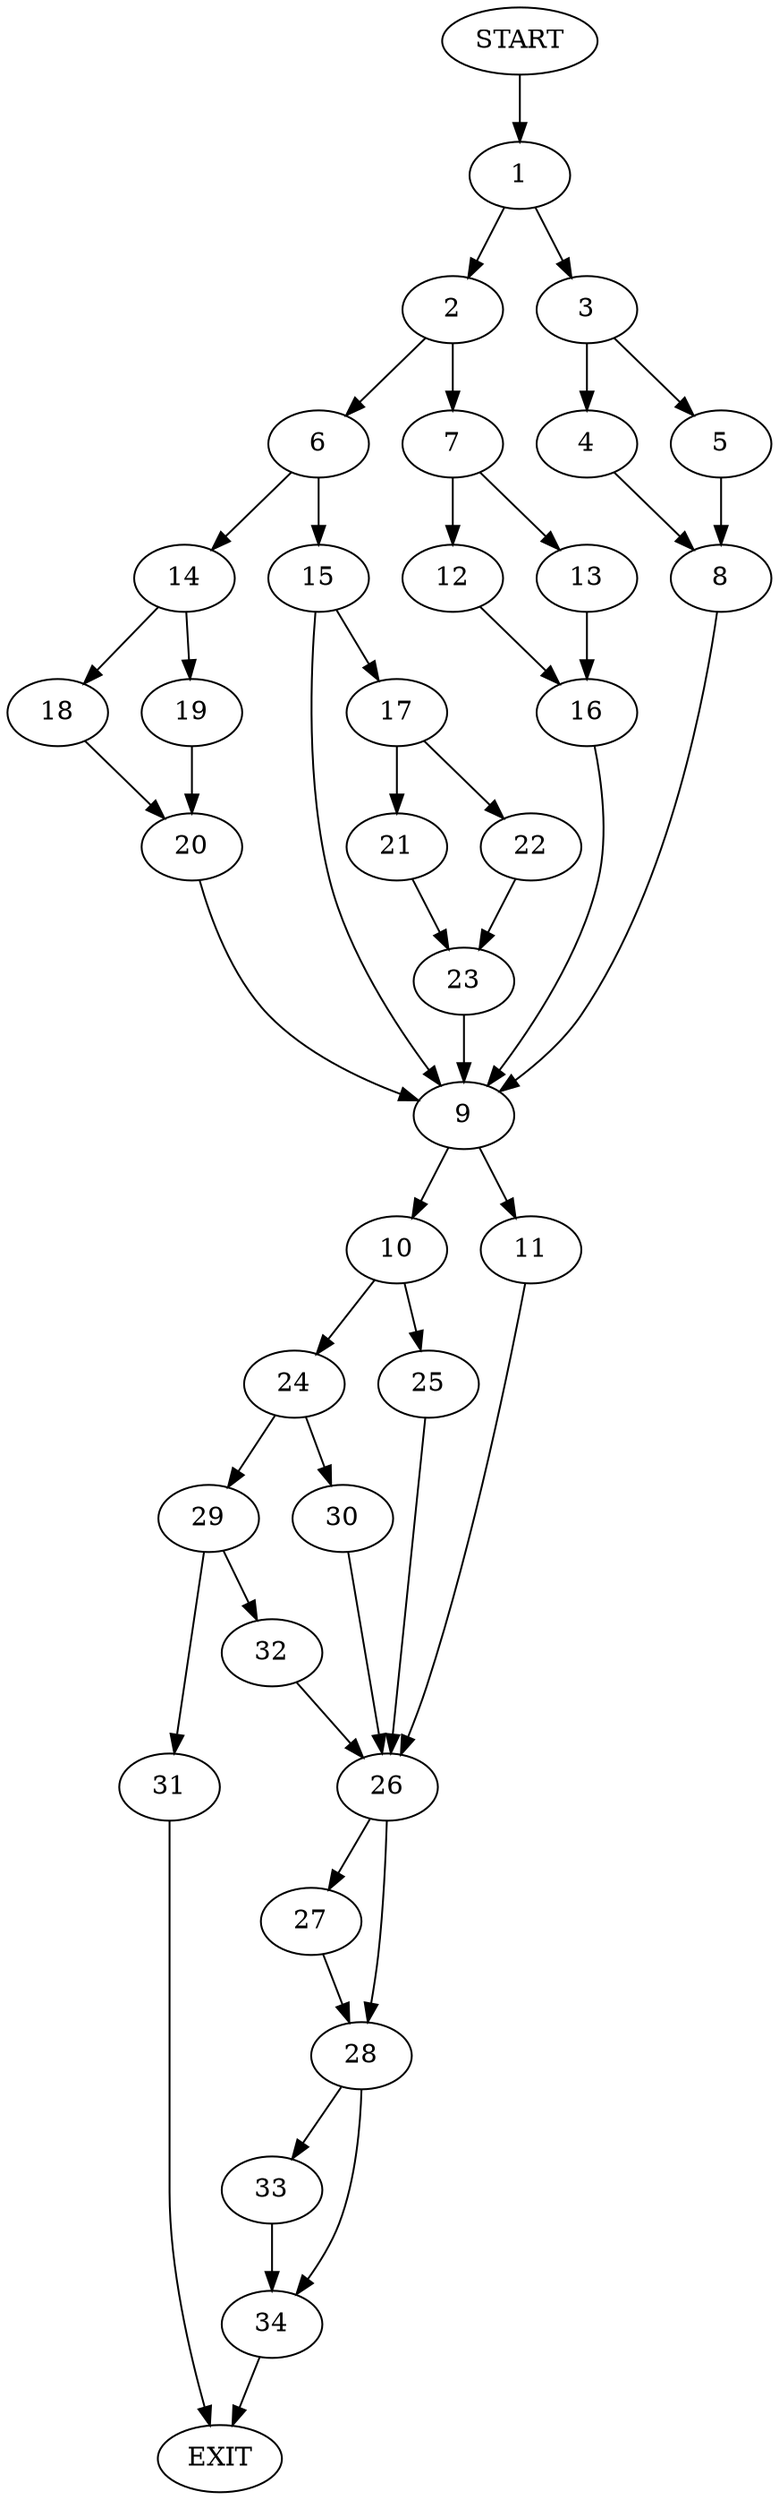 digraph {
0 [label="START"]
35 [label="EXIT"]
0 -> 1
1 -> 2
1 -> 3
3 -> 4
3 -> 5
2 -> 6
2 -> 7
4 -> 8
5 -> 8
8 -> 9
9 -> 10
9 -> 11
7 -> 12
7 -> 13
6 -> 14
6 -> 15
13 -> 16
12 -> 16
16 -> 9
15 -> 9
15 -> 17
14 -> 18
14 -> 19
19 -> 20
18 -> 20
20 -> 9
17 -> 21
17 -> 22
22 -> 23
21 -> 23
23 -> 9
10 -> 24
10 -> 25
11 -> 26
26 -> 27
26 -> 28
25 -> 26
24 -> 29
24 -> 30
30 -> 26
29 -> 31
29 -> 32
32 -> 26
31 -> 35
27 -> 28
28 -> 33
28 -> 34
34 -> 35
33 -> 34
}
